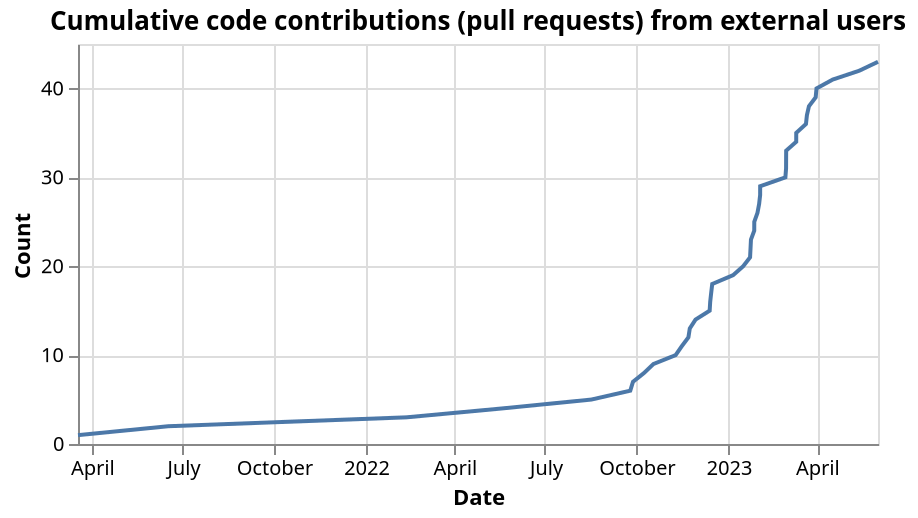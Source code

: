 {"config": {"view": {"continuousWidth": 400, "continuousHeight": 300}}, "data": {"name": "data-64b9f1367cf0c147fbb8d31d6403fc46"}, "mark": "line", "encoding": {"x": {"axis": {"title": "Date"}, "field": "interaction_createdAt", "type": "temporal"}, "y": {"axis": {"title": "Count"}, "field": "cumulative_count", "type": "quantitative"}}, "height": 200, "title": "Cumulative code contributions (pull requests) from external users", "transform": [{"window": [{"op": "count", "as": "cumulative_count"}], "sort": [{"field": "interaction_createdAt"}]}], "$schema": "https://vega.github.io/schema/vega-lite/v4.17.0.json", "datasets": {"data-64b9f1367cf0c147fbb8d31d6403fc46": [{"interaction_createdAt": "2021-03-17T20:21:39+00:00"}, {"interaction_createdAt": "2021-06-16T18:28:24+00:00"}, {"interaction_createdAt": "2022-02-11T09:53:46+00:00"}, {"interaction_createdAt": "2022-05-18T18:04:27+00:00"}, {"interaction_createdAt": "2022-08-16T17:37:01+00:00"}, {"interaction_createdAt": "2022-09-24T22:36:24+00:00"}, {"interaction_createdAt": "2022-09-27T16:19:28+00:00"}, {"interaction_createdAt": "2022-10-08T21:21:56+00:00"}, {"interaction_createdAt": "2022-10-18T06:43:35+00:00"}, {"interaction_createdAt": "2022-11-09T14:34:37+00:00"}, {"interaction_createdAt": "2022-11-15T19:00:46+00:00"}, {"interaction_createdAt": "2022-11-22T11:34:32+00:00"}, {"interaction_createdAt": "2022-11-23T20:58:35+00:00"}, {"interaction_createdAt": "2022-11-29T16:09:16+00:00"}, {"interaction_createdAt": "2022-12-13T21:07:40+00:00"}, {"interaction_createdAt": "2022-12-14T10:04:50+00:00"}, {"interaction_createdAt": "2022-12-15T09:47:26+00:00"}, {"interaction_createdAt": "2022-12-16T11:00:11+00:00"}, {"interaction_createdAt": "2023-01-06T13:22:22+00:00"}, {"interaction_createdAt": "2023-01-16T15:16:03+00:00"}, {"interaction_createdAt": "2023-01-23T13:33:49+00:00"}, {"interaction_createdAt": "2023-01-24T00:37:28+00:00"}, {"interaction_createdAt": "2023-01-24T11:08:39+00:00"}, {"interaction_createdAt": "2023-01-27T18:18:48+00:00"}, {"interaction_createdAt": "2023-01-27T19:22:02+00:00"}, {"interaction_createdAt": "2023-01-31T00:10:12+00:00"}, {"interaction_createdAt": "2023-02-01T16:20:17+00:00"}, {"interaction_createdAt": "2023-02-02T16:50:51+00:00"}, {"interaction_createdAt": "2023-02-02T17:44:38+00:00"}, {"interaction_createdAt": "2023-02-28T03:09:35+00:00"}, {"interaction_createdAt": "2023-02-28T19:36:22+00:00"}, {"interaction_createdAt": "2023-02-28T20:36:45+00:00"}, {"interaction_createdAt": "2023-02-28T21:53:12+00:00"}, {"interaction_createdAt": "2023-03-11T00:40:26+00:00"}, {"interaction_createdAt": "2023-03-11T01:15:45+00:00"}, {"interaction_createdAt": "2023-03-20T20:08:04+00:00"}, {"interaction_createdAt": "2023-03-21T19:31:14+00:00"}, {"interaction_createdAt": "2023-03-23T20:40:50+00:00"}, {"interaction_createdAt": "2023-03-30T15:01:06+00:00"}, {"interaction_createdAt": "2023-03-31T11:09:10+00:00"}, {"interaction_createdAt": "2023-04-16T18:35:44+00:00"}, {"interaction_createdAt": "2023-05-13T14:34:00+00:00"}, {"interaction_createdAt": "2023-06-01T09:11:14+00:00"}]}}
